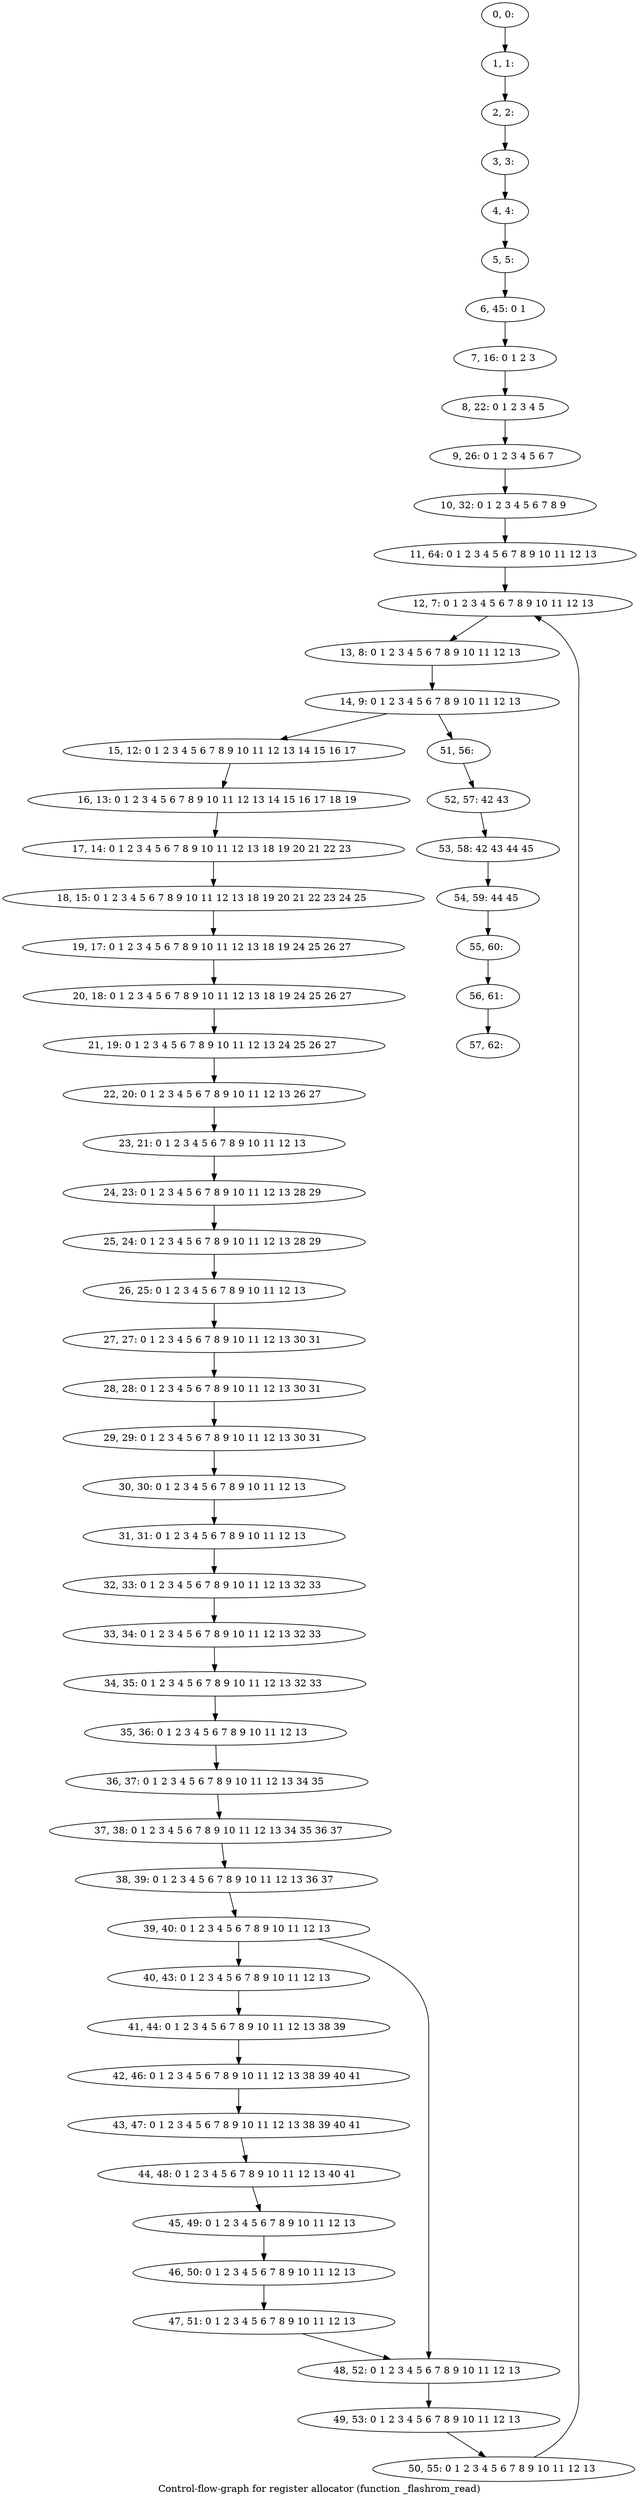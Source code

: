 digraph G {
graph [label="Control-flow-graph for register allocator (function _flashrom_read)"]
0[label="0, 0: "];
1[label="1, 1: "];
2[label="2, 2: "];
3[label="3, 3: "];
4[label="4, 4: "];
5[label="5, 5: "];
6[label="6, 45: 0 1 "];
7[label="7, 16: 0 1 2 3 "];
8[label="8, 22: 0 1 2 3 4 5 "];
9[label="9, 26: 0 1 2 3 4 5 6 7 "];
10[label="10, 32: 0 1 2 3 4 5 6 7 8 9 "];
11[label="11, 64: 0 1 2 3 4 5 6 7 8 9 10 11 12 13 "];
12[label="12, 7: 0 1 2 3 4 5 6 7 8 9 10 11 12 13 "];
13[label="13, 8: 0 1 2 3 4 5 6 7 8 9 10 11 12 13 "];
14[label="14, 9: 0 1 2 3 4 5 6 7 8 9 10 11 12 13 "];
15[label="15, 12: 0 1 2 3 4 5 6 7 8 9 10 11 12 13 14 15 16 17 "];
16[label="16, 13: 0 1 2 3 4 5 6 7 8 9 10 11 12 13 14 15 16 17 18 19 "];
17[label="17, 14: 0 1 2 3 4 5 6 7 8 9 10 11 12 13 18 19 20 21 22 23 "];
18[label="18, 15: 0 1 2 3 4 5 6 7 8 9 10 11 12 13 18 19 20 21 22 23 24 25 "];
19[label="19, 17: 0 1 2 3 4 5 6 7 8 9 10 11 12 13 18 19 24 25 26 27 "];
20[label="20, 18: 0 1 2 3 4 5 6 7 8 9 10 11 12 13 18 19 24 25 26 27 "];
21[label="21, 19: 0 1 2 3 4 5 6 7 8 9 10 11 12 13 24 25 26 27 "];
22[label="22, 20: 0 1 2 3 4 5 6 7 8 9 10 11 12 13 26 27 "];
23[label="23, 21: 0 1 2 3 4 5 6 7 8 9 10 11 12 13 "];
24[label="24, 23: 0 1 2 3 4 5 6 7 8 9 10 11 12 13 28 29 "];
25[label="25, 24: 0 1 2 3 4 5 6 7 8 9 10 11 12 13 28 29 "];
26[label="26, 25: 0 1 2 3 4 5 6 7 8 9 10 11 12 13 "];
27[label="27, 27: 0 1 2 3 4 5 6 7 8 9 10 11 12 13 30 31 "];
28[label="28, 28: 0 1 2 3 4 5 6 7 8 9 10 11 12 13 30 31 "];
29[label="29, 29: 0 1 2 3 4 5 6 7 8 9 10 11 12 13 30 31 "];
30[label="30, 30: 0 1 2 3 4 5 6 7 8 9 10 11 12 13 "];
31[label="31, 31: 0 1 2 3 4 5 6 7 8 9 10 11 12 13 "];
32[label="32, 33: 0 1 2 3 4 5 6 7 8 9 10 11 12 13 32 33 "];
33[label="33, 34: 0 1 2 3 4 5 6 7 8 9 10 11 12 13 32 33 "];
34[label="34, 35: 0 1 2 3 4 5 6 7 8 9 10 11 12 13 32 33 "];
35[label="35, 36: 0 1 2 3 4 5 6 7 8 9 10 11 12 13 "];
36[label="36, 37: 0 1 2 3 4 5 6 7 8 9 10 11 12 13 34 35 "];
37[label="37, 38: 0 1 2 3 4 5 6 7 8 9 10 11 12 13 34 35 36 37 "];
38[label="38, 39: 0 1 2 3 4 5 6 7 8 9 10 11 12 13 36 37 "];
39[label="39, 40: 0 1 2 3 4 5 6 7 8 9 10 11 12 13 "];
40[label="40, 43: 0 1 2 3 4 5 6 7 8 9 10 11 12 13 "];
41[label="41, 44: 0 1 2 3 4 5 6 7 8 9 10 11 12 13 38 39 "];
42[label="42, 46: 0 1 2 3 4 5 6 7 8 9 10 11 12 13 38 39 40 41 "];
43[label="43, 47: 0 1 2 3 4 5 6 7 8 9 10 11 12 13 38 39 40 41 "];
44[label="44, 48: 0 1 2 3 4 5 6 7 8 9 10 11 12 13 40 41 "];
45[label="45, 49: 0 1 2 3 4 5 6 7 8 9 10 11 12 13 "];
46[label="46, 50: 0 1 2 3 4 5 6 7 8 9 10 11 12 13 "];
47[label="47, 51: 0 1 2 3 4 5 6 7 8 9 10 11 12 13 "];
48[label="48, 52: 0 1 2 3 4 5 6 7 8 9 10 11 12 13 "];
49[label="49, 53: 0 1 2 3 4 5 6 7 8 9 10 11 12 13 "];
50[label="50, 55: 0 1 2 3 4 5 6 7 8 9 10 11 12 13 "];
51[label="51, 56: "];
52[label="52, 57: 42 43 "];
53[label="53, 58: 42 43 44 45 "];
54[label="54, 59: 44 45 "];
55[label="55, 60: "];
56[label="56, 61: "];
57[label="57, 62: "];
0->1 ;
1->2 ;
2->3 ;
3->4 ;
4->5 ;
5->6 ;
6->7 ;
7->8 ;
8->9 ;
9->10 ;
10->11 ;
11->12 ;
12->13 ;
13->14 ;
14->15 ;
14->51 ;
15->16 ;
16->17 ;
17->18 ;
18->19 ;
19->20 ;
20->21 ;
21->22 ;
22->23 ;
23->24 ;
24->25 ;
25->26 ;
26->27 ;
27->28 ;
28->29 ;
29->30 ;
30->31 ;
31->32 ;
32->33 ;
33->34 ;
34->35 ;
35->36 ;
36->37 ;
37->38 ;
38->39 ;
39->40 ;
39->48 ;
40->41 ;
41->42 ;
42->43 ;
43->44 ;
44->45 ;
45->46 ;
46->47 ;
47->48 ;
48->49 ;
49->50 ;
50->12 ;
51->52 ;
52->53 ;
53->54 ;
54->55 ;
55->56 ;
56->57 ;
}
